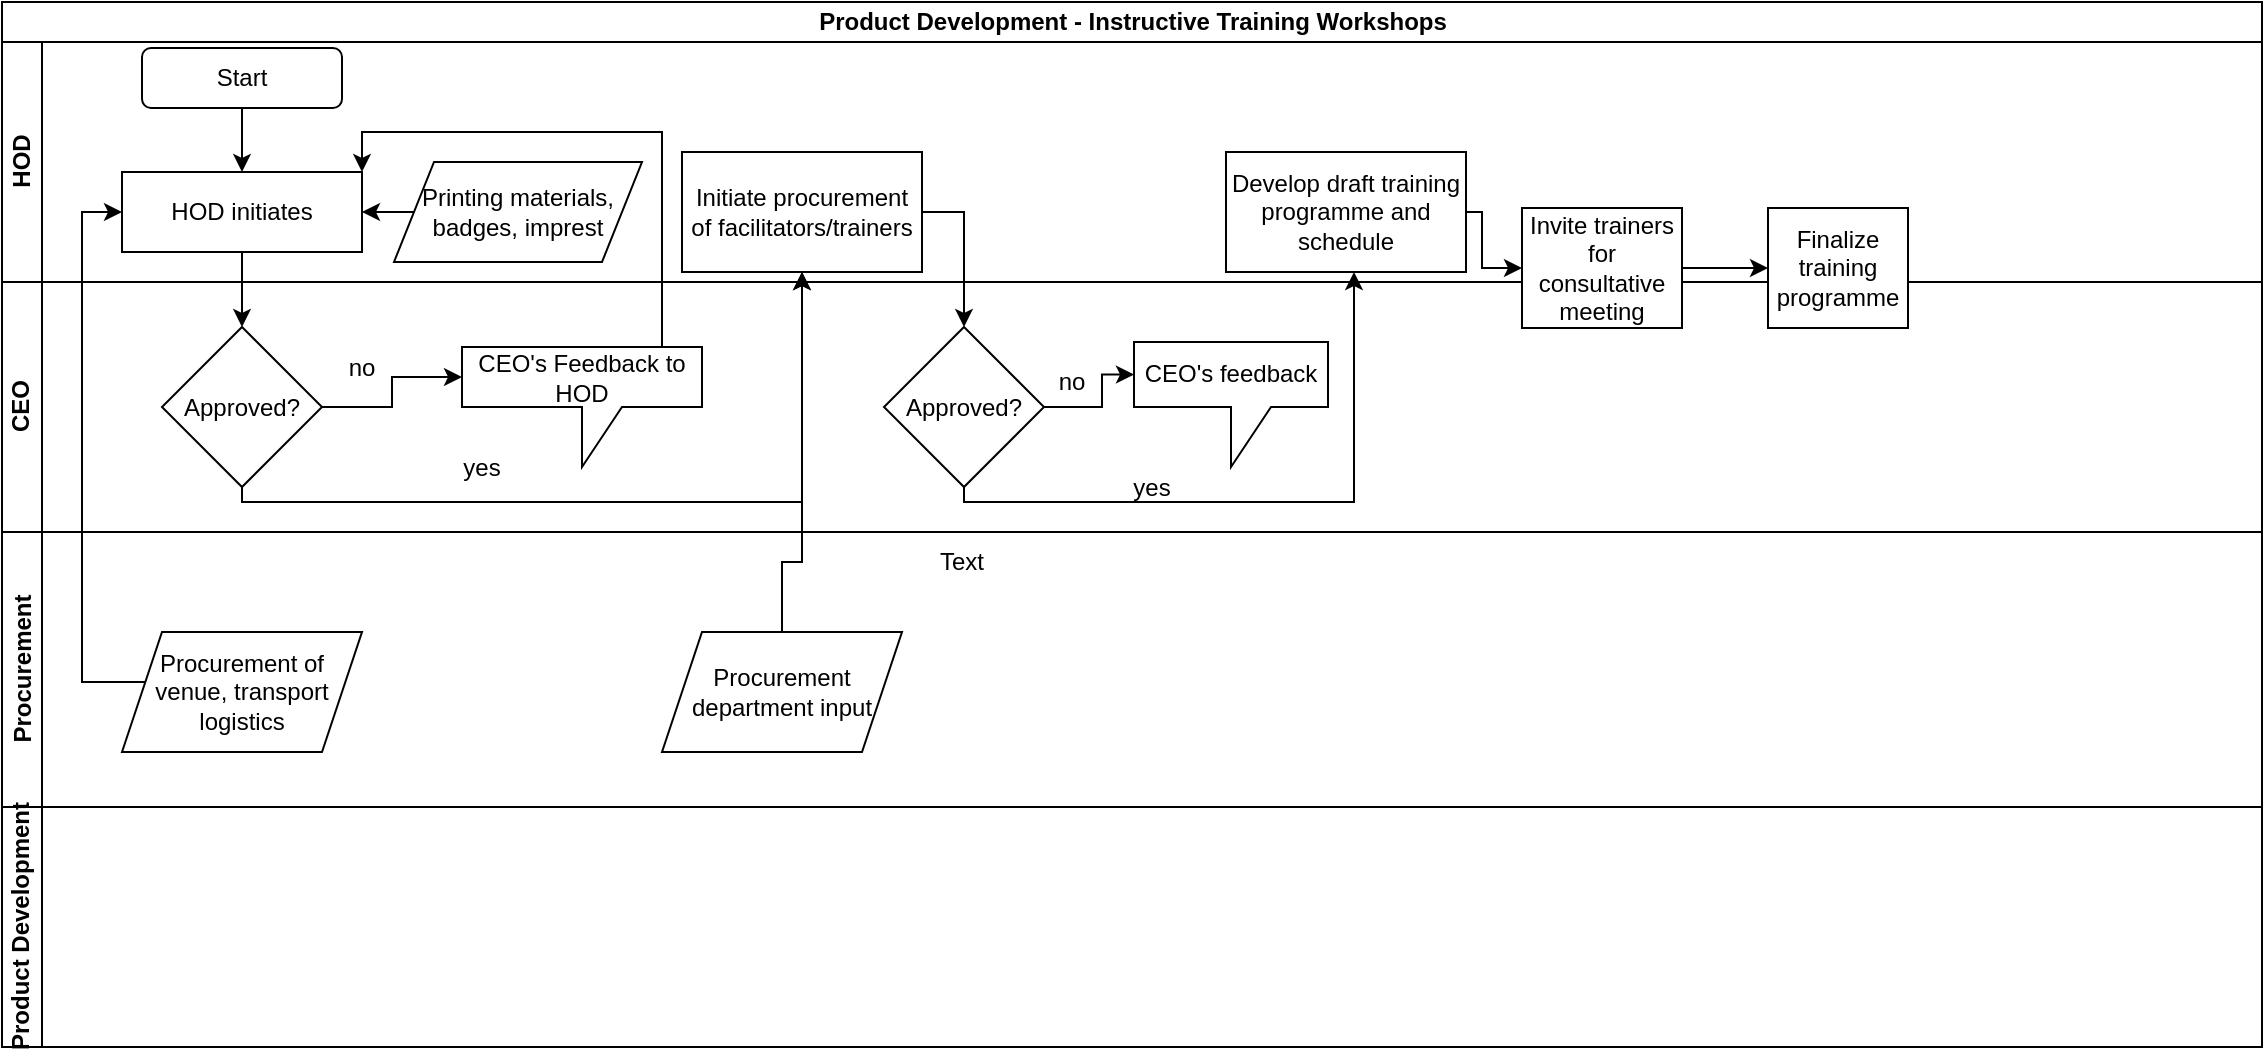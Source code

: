 <mxfile version="13.6.5" type="github">
  <diagram id="vVYcCNFhCBqixPrSpccl" name="Page-1">
    <mxGraphModel dx="1038" dy="547" grid="1" gridSize="10" guides="1" tooltips="1" connect="1" arrows="1" fold="1" page="1" pageScale="1" pageWidth="1169" pageHeight="827" math="0" shadow="0">
      <root>
        <mxCell id="0" />
        <mxCell id="1" parent="0" />
        <mxCell id="YHDUnjzckUYfYjCSyQm6-1" value="Product Development - Instructive Training Workshops" style="swimlane;html=1;childLayout=stackLayout;resizeParent=1;resizeParentMax=0;horizontal=1;startSize=20;horizontalStack=0;" vertex="1" parent="1">
          <mxGeometry x="30" y="10" width="1130" height="522.5" as="geometry" />
        </mxCell>
        <mxCell id="YHDUnjzckUYfYjCSyQm6-2" value="HOD" style="swimlane;html=1;startSize=20;horizontal=0;" vertex="1" parent="YHDUnjzckUYfYjCSyQm6-1">
          <mxGeometry y="20" width="1130" height="120" as="geometry" />
        </mxCell>
        <mxCell id="YHDUnjzckUYfYjCSyQm6-6" value="Start" style="rounded=1;whiteSpace=wrap;html=1;" vertex="1" parent="YHDUnjzckUYfYjCSyQm6-2">
          <mxGeometry x="70" y="3" width="100" height="30" as="geometry" />
        </mxCell>
        <mxCell id="YHDUnjzckUYfYjCSyQm6-33" value="Develop draft training programme and schedule" style="whiteSpace=wrap;html=1;rounded=0;" vertex="1" parent="YHDUnjzckUYfYjCSyQm6-2">
          <mxGeometry x="612" y="55" width="120" height="60" as="geometry" />
        </mxCell>
        <mxCell id="YHDUnjzckUYfYjCSyQm6-19" value="Initiate procurement of facilitators/trainers" style="whiteSpace=wrap;html=1;rounded=0;" vertex="1" parent="YHDUnjzckUYfYjCSyQm6-2">
          <mxGeometry x="340" y="55" width="120" height="60" as="geometry" />
        </mxCell>
        <mxCell id="YHDUnjzckUYfYjCSyQm6-7" value="HOD initiates" style="rounded=0;whiteSpace=wrap;html=1;" vertex="1" parent="YHDUnjzckUYfYjCSyQm6-2">
          <mxGeometry x="60" y="65" width="120" height="40" as="geometry" />
        </mxCell>
        <mxCell id="YHDUnjzckUYfYjCSyQm6-14" value="" style="edgeStyle=orthogonalEdgeStyle;rounded=0;orthogonalLoop=1;jettySize=auto;html=1;entryX=0.5;entryY=0;entryDx=0;entryDy=0;" edge="1" parent="YHDUnjzckUYfYjCSyQm6-2" source="YHDUnjzckUYfYjCSyQm6-6" target="YHDUnjzckUYfYjCSyQm6-7">
          <mxGeometry relative="1" as="geometry">
            <mxPoint x="120" y="60" as="targetPoint" />
          </mxGeometry>
        </mxCell>
        <mxCell id="YHDUnjzckUYfYjCSyQm6-3" value="CEO" style="swimlane;html=1;startSize=20;horizontal=0;" vertex="1" parent="YHDUnjzckUYfYjCSyQm6-1">
          <mxGeometry y="140" width="1130" height="125" as="geometry" />
        </mxCell>
        <mxCell id="YHDUnjzckUYfYjCSyQm6-42" value="no" style="text;html=1;strokeColor=none;fillColor=none;align=center;verticalAlign=middle;whiteSpace=wrap;rounded=0;" vertex="1" parent="YHDUnjzckUYfYjCSyQm6-3">
          <mxGeometry x="515" y="40" width="40" height="20" as="geometry" />
        </mxCell>
        <mxCell id="YHDUnjzckUYfYjCSyQm6-38" value="CEO&#39;s feedback" style="shape=callout;whiteSpace=wrap;html=1;perimeter=calloutPerimeter;" vertex="1" parent="YHDUnjzckUYfYjCSyQm6-3">
          <mxGeometry x="566" y="30" width="97" height="62.5" as="geometry" />
        </mxCell>
        <mxCell id="YHDUnjzckUYfYjCSyQm6-26" value="no" style="text;html=1;strokeColor=none;fillColor=none;align=center;verticalAlign=middle;whiteSpace=wrap;rounded=0;" vertex="1" parent="YHDUnjzckUYfYjCSyQm6-3">
          <mxGeometry x="160" y="32.5" width="40" height="20" as="geometry" />
        </mxCell>
        <mxCell id="YHDUnjzckUYfYjCSyQm6-31" value="Approved?" style="rhombus;whiteSpace=wrap;html=1;rounded=0;" vertex="1" parent="YHDUnjzckUYfYjCSyQm6-3">
          <mxGeometry x="441" y="22.5" width="80" height="80" as="geometry" />
        </mxCell>
        <mxCell id="YHDUnjzckUYfYjCSyQm6-21" value="CEO&#39;s Feedback to HOD" style="shape=callout;whiteSpace=wrap;html=1;perimeter=calloutPerimeter;" vertex="1" parent="YHDUnjzckUYfYjCSyQm6-3">
          <mxGeometry x="230" y="32.5" width="120" height="60" as="geometry" />
        </mxCell>
        <mxCell id="YHDUnjzckUYfYjCSyQm6-17" value="Approved?" style="rhombus;whiteSpace=wrap;html=1;rounded=0;" vertex="1" parent="YHDUnjzckUYfYjCSyQm6-3">
          <mxGeometry x="80" y="22.5" width="80" height="80" as="geometry" />
        </mxCell>
        <mxCell id="YHDUnjzckUYfYjCSyQm6-23" value="" style="edgeStyle=orthogonalEdgeStyle;rounded=0;orthogonalLoop=1;jettySize=auto;html=1;entryX=0;entryY=0;entryDx=0;entryDy=15;entryPerimeter=0;" edge="1" parent="YHDUnjzckUYfYjCSyQm6-3" source="YHDUnjzckUYfYjCSyQm6-17" target="YHDUnjzckUYfYjCSyQm6-21">
          <mxGeometry relative="1" as="geometry">
            <mxPoint x="230" y="62.5" as="targetPoint" />
          </mxGeometry>
        </mxCell>
        <mxCell id="YHDUnjzckUYfYjCSyQm6-24" value="yes" style="text;html=1;strokeColor=none;fillColor=none;align=center;verticalAlign=middle;whiteSpace=wrap;rounded=0;" vertex="1" parent="YHDUnjzckUYfYjCSyQm6-3">
          <mxGeometry x="220" y="82.5" width="40" height="20" as="geometry" />
        </mxCell>
        <mxCell id="YHDUnjzckUYfYjCSyQm6-35" value="yes" style="text;html=1;strokeColor=none;fillColor=none;align=center;verticalAlign=middle;whiteSpace=wrap;rounded=0;" vertex="1" parent="YHDUnjzckUYfYjCSyQm6-3">
          <mxGeometry x="555" y="92.5" width="40" height="20" as="geometry" />
        </mxCell>
        <mxCell id="YHDUnjzckUYfYjCSyQm6-40" value="" style="edgeStyle=orthogonalEdgeStyle;rounded=0;orthogonalLoop=1;jettySize=auto;html=1;exitX=1;exitY=0.5;exitDx=0;exitDy=0;entryX=0;entryY=0;entryDx=0;entryDy=16.25;entryPerimeter=0;" edge="1" parent="YHDUnjzckUYfYjCSyQm6-3" source="YHDUnjzckUYfYjCSyQm6-31" target="YHDUnjzckUYfYjCSyQm6-38">
          <mxGeometry relative="1" as="geometry">
            <mxPoint x="557" y="40" as="targetPoint" />
            <Array as="points">
              <mxPoint x="550" y="63" />
              <mxPoint x="550" y="46" />
            </Array>
          </mxGeometry>
        </mxCell>
        <mxCell id="YHDUnjzckUYfYjCSyQm6-4" value="Procurement" style="swimlane;html=1;startSize=20;horizontal=0;" vertex="1" parent="YHDUnjzckUYfYjCSyQm6-1">
          <mxGeometry y="265" width="1130" height="137.5" as="geometry" />
        </mxCell>
        <mxCell id="YHDUnjzckUYfYjCSyQm6-8" value="Procurement of venue, transport logistics" style="shape=parallelogram;perimeter=parallelogramPerimeter;whiteSpace=wrap;html=1;fixedSize=1;rounded=0;" vertex="1" parent="YHDUnjzckUYfYjCSyQm6-4">
          <mxGeometry x="60" y="50" width="120" height="60" as="geometry" />
        </mxCell>
        <mxCell id="YHDUnjzckUYfYjCSyQm6-28" value="Procurement department input" style="shape=parallelogram;perimeter=parallelogramPerimeter;whiteSpace=wrap;html=1;fixedSize=1;" vertex="1" parent="YHDUnjzckUYfYjCSyQm6-4">
          <mxGeometry x="330" y="50" width="120" height="60" as="geometry" />
        </mxCell>
        <mxCell id="YHDUnjzckUYfYjCSyQm6-5" value="Product Development" style="swimlane;html=1;startSize=20;horizontal=0;" vertex="1" parent="YHDUnjzckUYfYjCSyQm6-1">
          <mxGeometry y="402.5" width="1130" height="120" as="geometry" />
        </mxCell>
        <mxCell id="YHDUnjzckUYfYjCSyQm6-16" value="" style="edgeStyle=orthogonalEdgeStyle;rounded=0;orthogonalLoop=1;jettySize=auto;html=1;entryX=0;entryY=0.5;entryDx=0;entryDy=0;" edge="1" parent="YHDUnjzckUYfYjCSyQm6-1" source="YHDUnjzckUYfYjCSyQm6-8" target="YHDUnjzckUYfYjCSyQm6-7">
          <mxGeometry relative="1" as="geometry">
            <mxPoint x="120" y="240" as="targetPoint" />
            <Array as="points">
              <mxPoint x="40" y="340" />
              <mxPoint x="40" y="105" />
            </Array>
          </mxGeometry>
        </mxCell>
        <mxCell id="YHDUnjzckUYfYjCSyQm6-18" value="" style="edgeStyle=orthogonalEdgeStyle;rounded=0;orthogonalLoop=1;jettySize=auto;html=1;" edge="1" parent="YHDUnjzckUYfYjCSyQm6-1" source="YHDUnjzckUYfYjCSyQm6-7" target="YHDUnjzckUYfYjCSyQm6-17">
          <mxGeometry relative="1" as="geometry" />
        </mxCell>
        <mxCell id="YHDUnjzckUYfYjCSyQm6-20" value="" style="edgeStyle=orthogonalEdgeStyle;rounded=0;orthogonalLoop=1;jettySize=auto;html=1;" edge="1" parent="YHDUnjzckUYfYjCSyQm6-1" source="YHDUnjzckUYfYjCSyQm6-17" target="YHDUnjzckUYfYjCSyQm6-19">
          <mxGeometry relative="1" as="geometry">
            <Array as="points">
              <mxPoint x="120" y="250" />
              <mxPoint x="400" y="250" />
            </Array>
          </mxGeometry>
        </mxCell>
        <mxCell id="YHDUnjzckUYfYjCSyQm6-27" value="" style="edgeStyle=orthogonalEdgeStyle;rounded=0;orthogonalLoop=1;jettySize=auto;html=1;entryX=1;entryY=0;entryDx=0;entryDy=0;" edge="1" parent="YHDUnjzckUYfYjCSyQm6-1" source="YHDUnjzckUYfYjCSyQm6-21" target="YHDUnjzckUYfYjCSyQm6-7">
          <mxGeometry relative="1" as="geometry">
            <Array as="points">
              <mxPoint x="330" y="65" />
              <mxPoint x="180" y="65" />
            </Array>
          </mxGeometry>
        </mxCell>
        <mxCell id="YHDUnjzckUYfYjCSyQm6-30" value="" style="edgeStyle=orthogonalEdgeStyle;rounded=0;orthogonalLoop=1;jettySize=auto;html=1;entryX=0.5;entryY=1;entryDx=0;entryDy=0;" edge="1" parent="YHDUnjzckUYfYjCSyQm6-1" source="YHDUnjzckUYfYjCSyQm6-28" target="YHDUnjzckUYfYjCSyQm6-19">
          <mxGeometry relative="1" as="geometry">
            <mxPoint x="400" y="140" as="targetPoint" />
            <Array as="points">
              <mxPoint x="390" y="280" />
              <mxPoint x="400" y="280" />
            </Array>
          </mxGeometry>
        </mxCell>
        <mxCell id="YHDUnjzckUYfYjCSyQm6-32" value="" style="edgeStyle=orthogonalEdgeStyle;rounded=0;orthogonalLoop=1;jettySize=auto;html=1;exitX=1;exitY=0.5;exitDx=0;exitDy=0;" edge="1" parent="YHDUnjzckUYfYjCSyQm6-1" source="YHDUnjzckUYfYjCSyQm6-19" target="YHDUnjzckUYfYjCSyQm6-31">
          <mxGeometry relative="1" as="geometry" />
        </mxCell>
        <mxCell id="YHDUnjzckUYfYjCSyQm6-34" value="" style="edgeStyle=orthogonalEdgeStyle;rounded=0;orthogonalLoop=1;jettySize=auto;html=1;exitX=0.5;exitY=1;exitDx=0;exitDy=0;" edge="1" parent="YHDUnjzckUYfYjCSyQm6-1" source="YHDUnjzckUYfYjCSyQm6-31">
          <mxGeometry relative="1" as="geometry">
            <mxPoint x="497.04" y="236.98" as="sourcePoint" />
            <mxPoint x="676" y="135" as="targetPoint" />
            <Array as="points">
              <mxPoint x="481" y="250" />
              <mxPoint x="676" y="250" />
            </Array>
          </mxGeometry>
        </mxCell>
        <mxCell id="YHDUnjzckUYfYjCSyQm6-11" value="Printing materials, badges, imprest" style="shape=parallelogram;perimeter=parallelogramPerimeter;whiteSpace=wrap;html=1;fixedSize=1;rounded=0;" vertex="1" parent="1">
          <mxGeometry x="226" y="90" width="124" height="50" as="geometry" />
        </mxCell>
        <mxCell id="YHDUnjzckUYfYjCSyQm6-12" value="" style="edgeStyle=orthogonalEdgeStyle;rounded=0;orthogonalLoop=1;jettySize=auto;html=1;entryX=1;entryY=0.5;entryDx=0;entryDy=0;exitX=0;exitY=0.5;exitDx=0;exitDy=0;" edge="1" parent="1" source="YHDUnjzckUYfYjCSyQm6-11" target="YHDUnjzckUYfYjCSyQm6-7">
          <mxGeometry relative="1" as="geometry">
            <mxPoint x="290" y="210" as="sourcePoint" />
          </mxGeometry>
        </mxCell>
        <mxCell id="YHDUnjzckUYfYjCSyQm6-41" value="Text" style="text;html=1;strokeColor=none;fillColor=none;align=center;verticalAlign=middle;whiteSpace=wrap;rounded=0;" vertex="1" parent="1">
          <mxGeometry x="490" y="280" width="40" height="20" as="geometry" />
        </mxCell>
        <mxCell id="YHDUnjzckUYfYjCSyQm6-46" value="" style="edgeStyle=orthogonalEdgeStyle;rounded=0;orthogonalLoop=1;jettySize=auto;html=1;" edge="1" parent="1" source="YHDUnjzckUYfYjCSyQm6-43" target="YHDUnjzckUYfYjCSyQm6-45">
          <mxGeometry relative="1" as="geometry" />
        </mxCell>
        <mxCell id="YHDUnjzckUYfYjCSyQm6-43" value="Invite trainers for consultative meeting" style="whiteSpace=wrap;html=1;rounded=0;" vertex="1" parent="1">
          <mxGeometry x="790" y="113" width="80" height="60" as="geometry" />
        </mxCell>
        <mxCell id="YHDUnjzckUYfYjCSyQm6-44" value="" style="edgeStyle=orthogonalEdgeStyle;rounded=0;orthogonalLoop=1;jettySize=auto;html=1;exitX=1;exitY=0.5;exitDx=0;exitDy=0;" edge="1" parent="1" source="YHDUnjzckUYfYjCSyQm6-33" target="YHDUnjzckUYfYjCSyQm6-43">
          <mxGeometry relative="1" as="geometry">
            <mxPoint x="762" y="143" as="sourcePoint" />
            <Array as="points">
              <mxPoint x="770" y="115" />
              <mxPoint x="770" y="143" />
            </Array>
          </mxGeometry>
        </mxCell>
        <mxCell id="YHDUnjzckUYfYjCSyQm6-45" value="Finalize training programme" style="whiteSpace=wrap;html=1;rounded=0;" vertex="1" parent="1">
          <mxGeometry x="913" y="113" width="70" height="60" as="geometry" />
        </mxCell>
      </root>
    </mxGraphModel>
  </diagram>
</mxfile>
